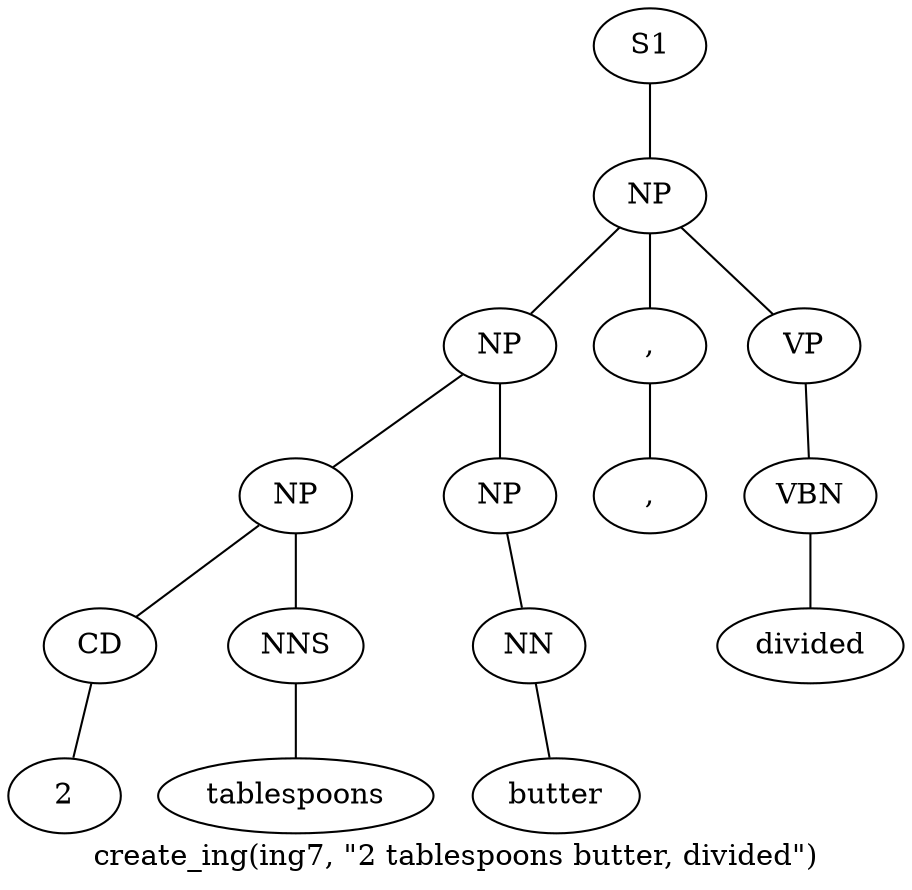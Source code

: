 graph SyntaxGraph {
	label = "create_ing(ing7, \"2 tablespoons butter, divided\")";
	Node0 [label="S1"];
	Node1 [label="NP"];
	Node2 [label="NP"];
	Node3 [label="NP"];
	Node4 [label="CD"];
	Node5 [label="2"];
	Node6 [label="NNS"];
	Node7 [label="tablespoons"];
	Node8 [label="NP"];
	Node9 [label="NN"];
	Node10 [label="butter"];
	Node11 [label=","];
	Node12 [label=","];
	Node13 [label="VP"];
	Node14 [label="VBN"];
	Node15 [label="divided"];

	Node0 -- Node1;
	Node1 -- Node2;
	Node1 -- Node11;
	Node1 -- Node13;
	Node2 -- Node3;
	Node2 -- Node8;
	Node3 -- Node4;
	Node3 -- Node6;
	Node4 -- Node5;
	Node6 -- Node7;
	Node8 -- Node9;
	Node9 -- Node10;
	Node11 -- Node12;
	Node13 -- Node14;
	Node14 -- Node15;
}